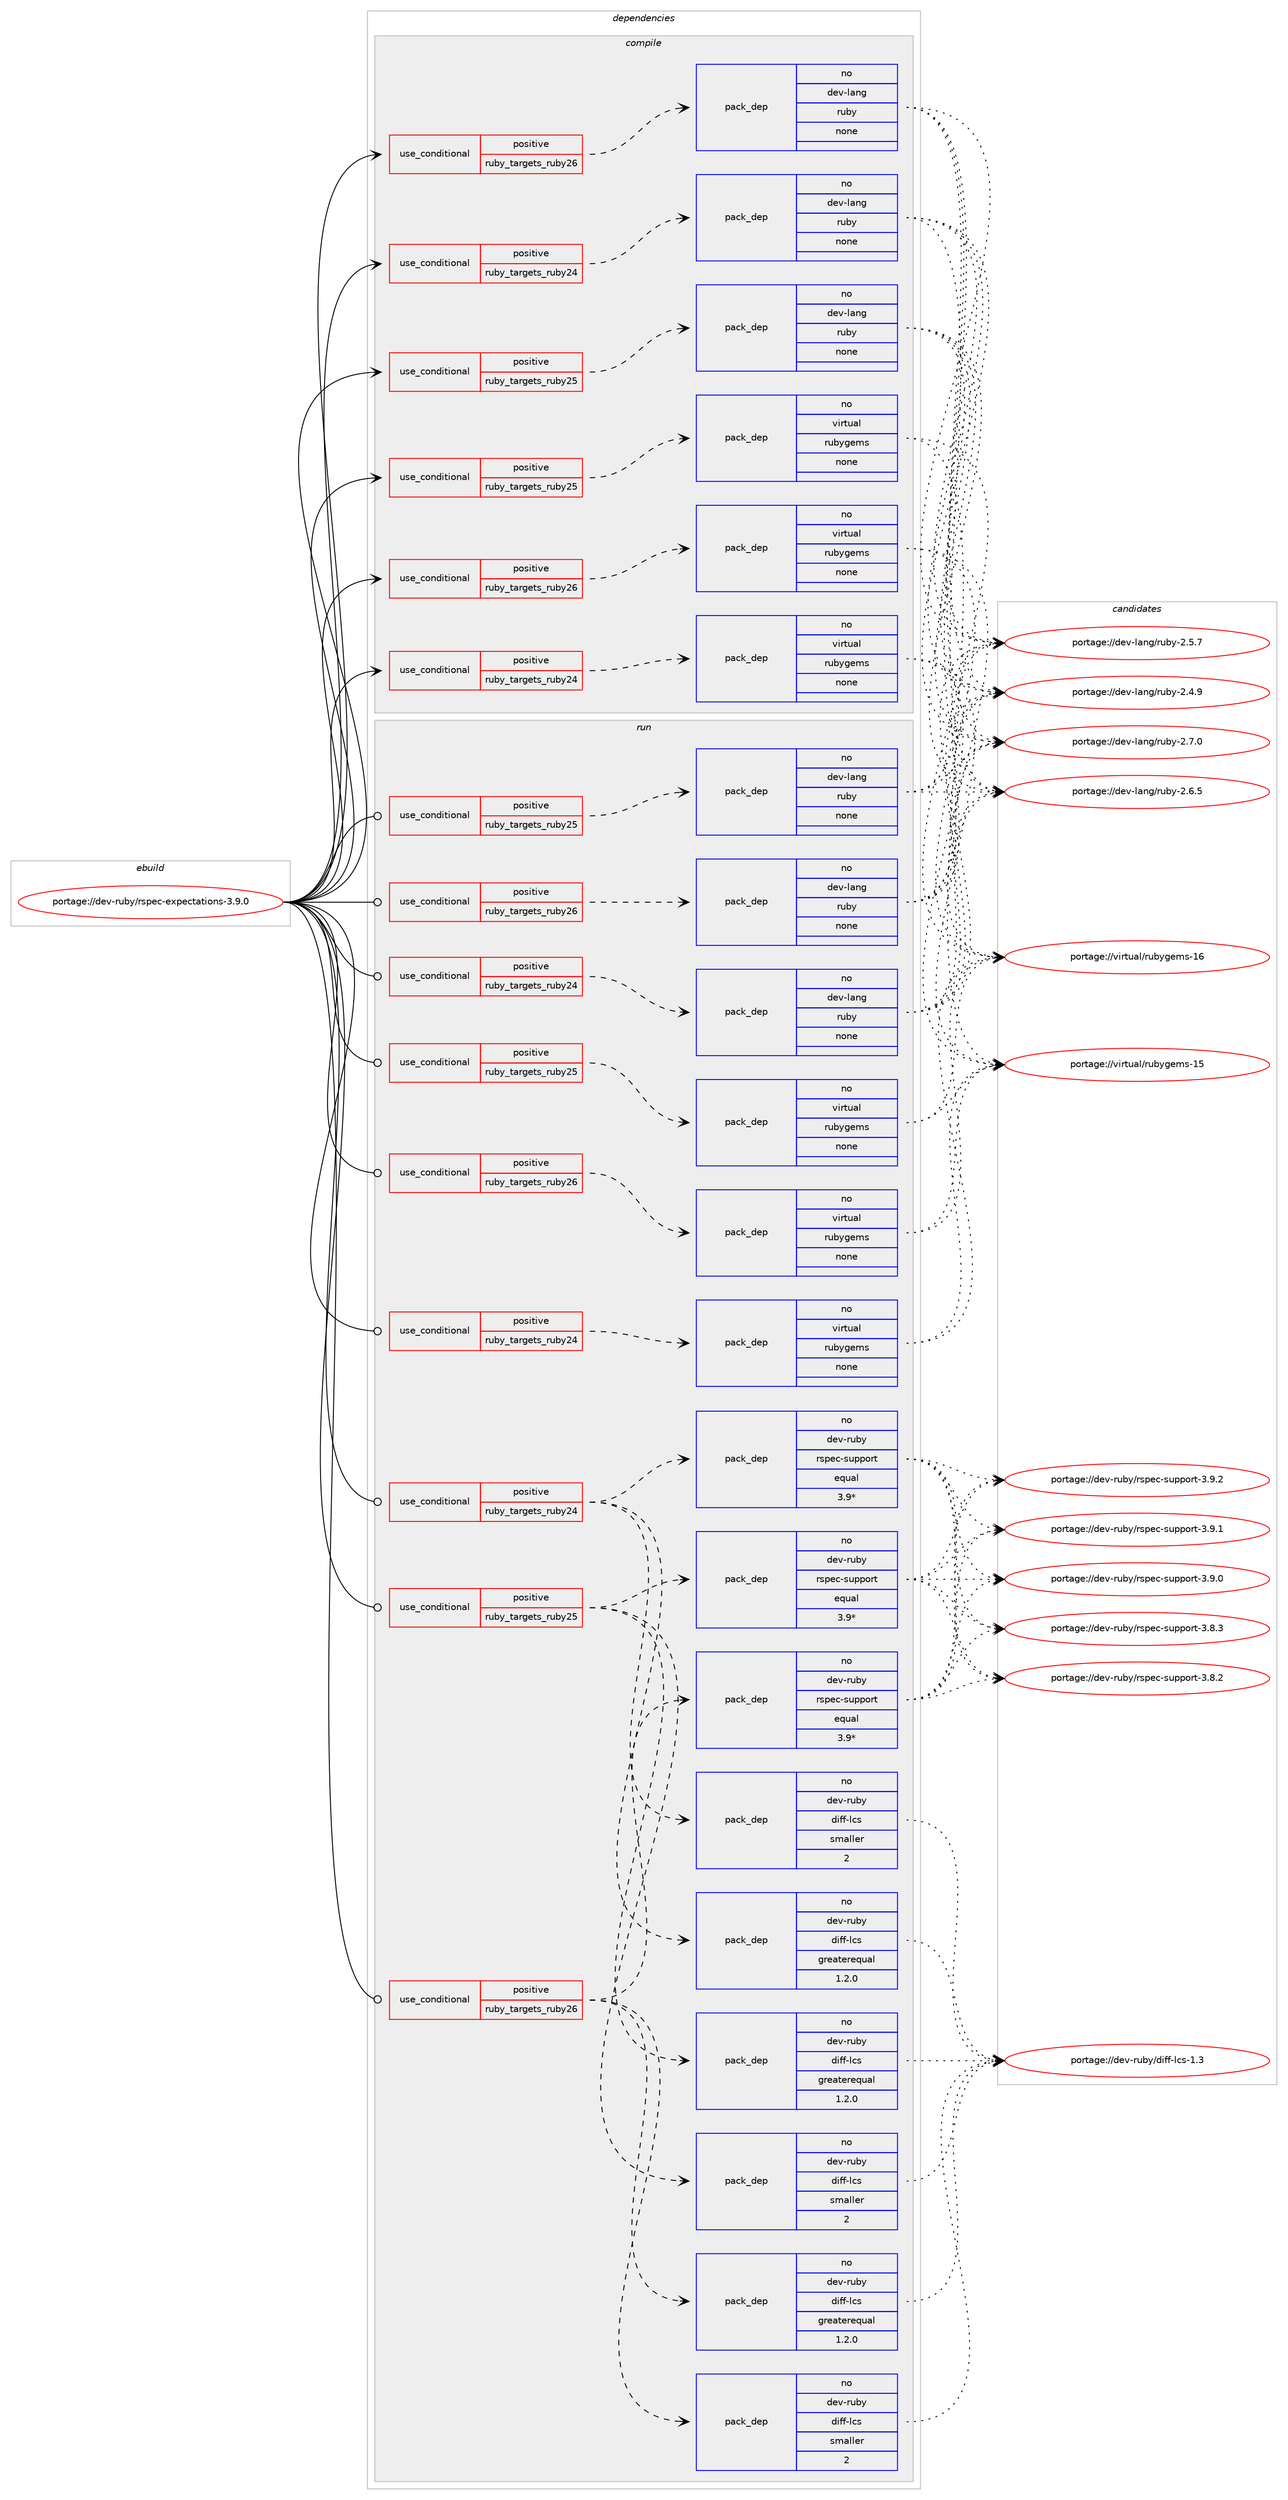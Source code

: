 digraph prolog {

# *************
# Graph options
# *************

newrank=true;
concentrate=true;
compound=true;
graph [rankdir=LR,fontname=Helvetica,fontsize=10,ranksep=1.5];#, ranksep=2.5, nodesep=0.2];
edge  [arrowhead=vee];
node  [fontname=Helvetica,fontsize=10];

# **********
# The ebuild
# **********

subgraph cluster_leftcol {
color=gray;
label=<<i>ebuild</i>>;
id [label="portage://dev-ruby/rspec-expectations-3.9.0", color=red, width=4, href="../dev-ruby/rspec-expectations-3.9.0.svg"];
}

# ****************
# The dependencies
# ****************

subgraph cluster_midcol {
color=gray;
label=<<i>dependencies</i>>;
subgraph cluster_compile {
fillcolor="#eeeeee";
style=filled;
label=<<i>compile</i>>;
subgraph cond73818 {
dependency329591 [label=<<TABLE BORDER="0" CELLBORDER="1" CELLSPACING="0" CELLPADDING="4"><TR><TD ROWSPAN="3" CELLPADDING="10">use_conditional</TD></TR><TR><TD>positive</TD></TR><TR><TD>ruby_targets_ruby24</TD></TR></TABLE>>, shape=none, color=red];
subgraph pack251026 {
dependency329592 [label=<<TABLE BORDER="0" CELLBORDER="1" CELLSPACING="0" CELLPADDING="4" WIDTH="220"><TR><TD ROWSPAN="6" CELLPADDING="30">pack_dep</TD></TR><TR><TD WIDTH="110">no</TD></TR><TR><TD>dev-lang</TD></TR><TR><TD>ruby</TD></TR><TR><TD>none</TD></TR><TR><TD></TD></TR></TABLE>>, shape=none, color=blue];
}
dependency329591:e -> dependency329592:w [weight=20,style="dashed",arrowhead="vee"];
}
id:e -> dependency329591:w [weight=20,style="solid",arrowhead="vee"];
subgraph cond73819 {
dependency329593 [label=<<TABLE BORDER="0" CELLBORDER="1" CELLSPACING="0" CELLPADDING="4"><TR><TD ROWSPAN="3" CELLPADDING="10">use_conditional</TD></TR><TR><TD>positive</TD></TR><TR><TD>ruby_targets_ruby24</TD></TR></TABLE>>, shape=none, color=red];
subgraph pack251027 {
dependency329594 [label=<<TABLE BORDER="0" CELLBORDER="1" CELLSPACING="0" CELLPADDING="4" WIDTH="220"><TR><TD ROWSPAN="6" CELLPADDING="30">pack_dep</TD></TR><TR><TD WIDTH="110">no</TD></TR><TR><TD>virtual</TD></TR><TR><TD>rubygems</TD></TR><TR><TD>none</TD></TR><TR><TD></TD></TR></TABLE>>, shape=none, color=blue];
}
dependency329593:e -> dependency329594:w [weight=20,style="dashed",arrowhead="vee"];
}
id:e -> dependency329593:w [weight=20,style="solid",arrowhead="vee"];
subgraph cond73820 {
dependency329595 [label=<<TABLE BORDER="0" CELLBORDER="1" CELLSPACING="0" CELLPADDING="4"><TR><TD ROWSPAN="3" CELLPADDING="10">use_conditional</TD></TR><TR><TD>positive</TD></TR><TR><TD>ruby_targets_ruby25</TD></TR></TABLE>>, shape=none, color=red];
subgraph pack251028 {
dependency329596 [label=<<TABLE BORDER="0" CELLBORDER="1" CELLSPACING="0" CELLPADDING="4" WIDTH="220"><TR><TD ROWSPAN="6" CELLPADDING="30">pack_dep</TD></TR><TR><TD WIDTH="110">no</TD></TR><TR><TD>dev-lang</TD></TR><TR><TD>ruby</TD></TR><TR><TD>none</TD></TR><TR><TD></TD></TR></TABLE>>, shape=none, color=blue];
}
dependency329595:e -> dependency329596:w [weight=20,style="dashed",arrowhead="vee"];
}
id:e -> dependency329595:w [weight=20,style="solid",arrowhead="vee"];
subgraph cond73821 {
dependency329597 [label=<<TABLE BORDER="0" CELLBORDER="1" CELLSPACING="0" CELLPADDING="4"><TR><TD ROWSPAN="3" CELLPADDING="10">use_conditional</TD></TR><TR><TD>positive</TD></TR><TR><TD>ruby_targets_ruby25</TD></TR></TABLE>>, shape=none, color=red];
subgraph pack251029 {
dependency329598 [label=<<TABLE BORDER="0" CELLBORDER="1" CELLSPACING="0" CELLPADDING="4" WIDTH="220"><TR><TD ROWSPAN="6" CELLPADDING="30">pack_dep</TD></TR><TR><TD WIDTH="110">no</TD></TR><TR><TD>virtual</TD></TR><TR><TD>rubygems</TD></TR><TR><TD>none</TD></TR><TR><TD></TD></TR></TABLE>>, shape=none, color=blue];
}
dependency329597:e -> dependency329598:w [weight=20,style="dashed",arrowhead="vee"];
}
id:e -> dependency329597:w [weight=20,style="solid",arrowhead="vee"];
subgraph cond73822 {
dependency329599 [label=<<TABLE BORDER="0" CELLBORDER="1" CELLSPACING="0" CELLPADDING="4"><TR><TD ROWSPAN="3" CELLPADDING="10">use_conditional</TD></TR><TR><TD>positive</TD></TR><TR><TD>ruby_targets_ruby26</TD></TR></TABLE>>, shape=none, color=red];
subgraph pack251030 {
dependency329600 [label=<<TABLE BORDER="0" CELLBORDER="1" CELLSPACING="0" CELLPADDING="4" WIDTH="220"><TR><TD ROWSPAN="6" CELLPADDING="30">pack_dep</TD></TR><TR><TD WIDTH="110">no</TD></TR><TR><TD>dev-lang</TD></TR><TR><TD>ruby</TD></TR><TR><TD>none</TD></TR><TR><TD></TD></TR></TABLE>>, shape=none, color=blue];
}
dependency329599:e -> dependency329600:w [weight=20,style="dashed",arrowhead="vee"];
}
id:e -> dependency329599:w [weight=20,style="solid",arrowhead="vee"];
subgraph cond73823 {
dependency329601 [label=<<TABLE BORDER="0" CELLBORDER="1" CELLSPACING="0" CELLPADDING="4"><TR><TD ROWSPAN="3" CELLPADDING="10">use_conditional</TD></TR><TR><TD>positive</TD></TR><TR><TD>ruby_targets_ruby26</TD></TR></TABLE>>, shape=none, color=red];
subgraph pack251031 {
dependency329602 [label=<<TABLE BORDER="0" CELLBORDER="1" CELLSPACING="0" CELLPADDING="4" WIDTH="220"><TR><TD ROWSPAN="6" CELLPADDING="30">pack_dep</TD></TR><TR><TD WIDTH="110">no</TD></TR><TR><TD>virtual</TD></TR><TR><TD>rubygems</TD></TR><TR><TD>none</TD></TR><TR><TD></TD></TR></TABLE>>, shape=none, color=blue];
}
dependency329601:e -> dependency329602:w [weight=20,style="dashed",arrowhead="vee"];
}
id:e -> dependency329601:w [weight=20,style="solid",arrowhead="vee"];
}
subgraph cluster_compileandrun {
fillcolor="#eeeeee";
style=filled;
label=<<i>compile and run</i>>;
}
subgraph cluster_run {
fillcolor="#eeeeee";
style=filled;
label=<<i>run</i>>;
subgraph cond73824 {
dependency329603 [label=<<TABLE BORDER="0" CELLBORDER="1" CELLSPACING="0" CELLPADDING="4"><TR><TD ROWSPAN="3" CELLPADDING="10">use_conditional</TD></TR><TR><TD>positive</TD></TR><TR><TD>ruby_targets_ruby24</TD></TR></TABLE>>, shape=none, color=red];
subgraph pack251032 {
dependency329604 [label=<<TABLE BORDER="0" CELLBORDER="1" CELLSPACING="0" CELLPADDING="4" WIDTH="220"><TR><TD ROWSPAN="6" CELLPADDING="30">pack_dep</TD></TR><TR><TD WIDTH="110">no</TD></TR><TR><TD>dev-lang</TD></TR><TR><TD>ruby</TD></TR><TR><TD>none</TD></TR><TR><TD></TD></TR></TABLE>>, shape=none, color=blue];
}
dependency329603:e -> dependency329604:w [weight=20,style="dashed",arrowhead="vee"];
}
id:e -> dependency329603:w [weight=20,style="solid",arrowhead="odot"];
subgraph cond73825 {
dependency329605 [label=<<TABLE BORDER="0" CELLBORDER="1" CELLSPACING="0" CELLPADDING="4"><TR><TD ROWSPAN="3" CELLPADDING="10">use_conditional</TD></TR><TR><TD>positive</TD></TR><TR><TD>ruby_targets_ruby24</TD></TR></TABLE>>, shape=none, color=red];
subgraph pack251033 {
dependency329606 [label=<<TABLE BORDER="0" CELLBORDER="1" CELLSPACING="0" CELLPADDING="4" WIDTH="220"><TR><TD ROWSPAN="6" CELLPADDING="30">pack_dep</TD></TR><TR><TD WIDTH="110">no</TD></TR><TR><TD>dev-ruby</TD></TR><TR><TD>diff-lcs</TD></TR><TR><TD>greaterequal</TD></TR><TR><TD>1.2.0</TD></TR></TABLE>>, shape=none, color=blue];
}
dependency329605:e -> dependency329606:w [weight=20,style="dashed",arrowhead="vee"];
subgraph pack251034 {
dependency329607 [label=<<TABLE BORDER="0" CELLBORDER="1" CELLSPACING="0" CELLPADDING="4" WIDTH="220"><TR><TD ROWSPAN="6" CELLPADDING="30">pack_dep</TD></TR><TR><TD WIDTH="110">no</TD></TR><TR><TD>dev-ruby</TD></TR><TR><TD>diff-lcs</TD></TR><TR><TD>smaller</TD></TR><TR><TD>2</TD></TR></TABLE>>, shape=none, color=blue];
}
dependency329605:e -> dependency329607:w [weight=20,style="dashed",arrowhead="vee"];
subgraph pack251035 {
dependency329608 [label=<<TABLE BORDER="0" CELLBORDER="1" CELLSPACING="0" CELLPADDING="4" WIDTH="220"><TR><TD ROWSPAN="6" CELLPADDING="30">pack_dep</TD></TR><TR><TD WIDTH="110">no</TD></TR><TR><TD>dev-ruby</TD></TR><TR><TD>rspec-support</TD></TR><TR><TD>equal</TD></TR><TR><TD>3.9*</TD></TR></TABLE>>, shape=none, color=blue];
}
dependency329605:e -> dependency329608:w [weight=20,style="dashed",arrowhead="vee"];
}
id:e -> dependency329605:w [weight=20,style="solid",arrowhead="odot"];
subgraph cond73826 {
dependency329609 [label=<<TABLE BORDER="0" CELLBORDER="1" CELLSPACING="0" CELLPADDING="4"><TR><TD ROWSPAN="3" CELLPADDING="10">use_conditional</TD></TR><TR><TD>positive</TD></TR><TR><TD>ruby_targets_ruby24</TD></TR></TABLE>>, shape=none, color=red];
subgraph pack251036 {
dependency329610 [label=<<TABLE BORDER="0" CELLBORDER="1" CELLSPACING="0" CELLPADDING="4" WIDTH="220"><TR><TD ROWSPAN="6" CELLPADDING="30">pack_dep</TD></TR><TR><TD WIDTH="110">no</TD></TR><TR><TD>virtual</TD></TR><TR><TD>rubygems</TD></TR><TR><TD>none</TD></TR><TR><TD></TD></TR></TABLE>>, shape=none, color=blue];
}
dependency329609:e -> dependency329610:w [weight=20,style="dashed",arrowhead="vee"];
}
id:e -> dependency329609:w [weight=20,style="solid",arrowhead="odot"];
subgraph cond73827 {
dependency329611 [label=<<TABLE BORDER="0" CELLBORDER="1" CELLSPACING="0" CELLPADDING="4"><TR><TD ROWSPAN="3" CELLPADDING="10">use_conditional</TD></TR><TR><TD>positive</TD></TR><TR><TD>ruby_targets_ruby25</TD></TR></TABLE>>, shape=none, color=red];
subgraph pack251037 {
dependency329612 [label=<<TABLE BORDER="0" CELLBORDER="1" CELLSPACING="0" CELLPADDING="4" WIDTH="220"><TR><TD ROWSPAN="6" CELLPADDING="30">pack_dep</TD></TR><TR><TD WIDTH="110">no</TD></TR><TR><TD>dev-lang</TD></TR><TR><TD>ruby</TD></TR><TR><TD>none</TD></TR><TR><TD></TD></TR></TABLE>>, shape=none, color=blue];
}
dependency329611:e -> dependency329612:w [weight=20,style="dashed",arrowhead="vee"];
}
id:e -> dependency329611:w [weight=20,style="solid",arrowhead="odot"];
subgraph cond73828 {
dependency329613 [label=<<TABLE BORDER="0" CELLBORDER="1" CELLSPACING="0" CELLPADDING="4"><TR><TD ROWSPAN="3" CELLPADDING="10">use_conditional</TD></TR><TR><TD>positive</TD></TR><TR><TD>ruby_targets_ruby25</TD></TR></TABLE>>, shape=none, color=red];
subgraph pack251038 {
dependency329614 [label=<<TABLE BORDER="0" CELLBORDER="1" CELLSPACING="0" CELLPADDING="4" WIDTH="220"><TR><TD ROWSPAN="6" CELLPADDING="30">pack_dep</TD></TR><TR><TD WIDTH="110">no</TD></TR><TR><TD>dev-ruby</TD></TR><TR><TD>diff-lcs</TD></TR><TR><TD>greaterequal</TD></TR><TR><TD>1.2.0</TD></TR></TABLE>>, shape=none, color=blue];
}
dependency329613:e -> dependency329614:w [weight=20,style="dashed",arrowhead="vee"];
subgraph pack251039 {
dependency329615 [label=<<TABLE BORDER="0" CELLBORDER="1" CELLSPACING="0" CELLPADDING="4" WIDTH="220"><TR><TD ROWSPAN="6" CELLPADDING="30">pack_dep</TD></TR><TR><TD WIDTH="110">no</TD></TR><TR><TD>dev-ruby</TD></TR><TR><TD>diff-lcs</TD></TR><TR><TD>smaller</TD></TR><TR><TD>2</TD></TR></TABLE>>, shape=none, color=blue];
}
dependency329613:e -> dependency329615:w [weight=20,style="dashed",arrowhead="vee"];
subgraph pack251040 {
dependency329616 [label=<<TABLE BORDER="0" CELLBORDER="1" CELLSPACING="0" CELLPADDING="4" WIDTH="220"><TR><TD ROWSPAN="6" CELLPADDING="30">pack_dep</TD></TR><TR><TD WIDTH="110">no</TD></TR><TR><TD>dev-ruby</TD></TR><TR><TD>rspec-support</TD></TR><TR><TD>equal</TD></TR><TR><TD>3.9*</TD></TR></TABLE>>, shape=none, color=blue];
}
dependency329613:e -> dependency329616:w [weight=20,style="dashed",arrowhead="vee"];
}
id:e -> dependency329613:w [weight=20,style="solid",arrowhead="odot"];
subgraph cond73829 {
dependency329617 [label=<<TABLE BORDER="0" CELLBORDER="1" CELLSPACING="0" CELLPADDING="4"><TR><TD ROWSPAN="3" CELLPADDING="10">use_conditional</TD></TR><TR><TD>positive</TD></TR><TR><TD>ruby_targets_ruby25</TD></TR></TABLE>>, shape=none, color=red];
subgraph pack251041 {
dependency329618 [label=<<TABLE BORDER="0" CELLBORDER="1" CELLSPACING="0" CELLPADDING="4" WIDTH="220"><TR><TD ROWSPAN="6" CELLPADDING="30">pack_dep</TD></TR><TR><TD WIDTH="110">no</TD></TR><TR><TD>virtual</TD></TR><TR><TD>rubygems</TD></TR><TR><TD>none</TD></TR><TR><TD></TD></TR></TABLE>>, shape=none, color=blue];
}
dependency329617:e -> dependency329618:w [weight=20,style="dashed",arrowhead="vee"];
}
id:e -> dependency329617:w [weight=20,style="solid",arrowhead="odot"];
subgraph cond73830 {
dependency329619 [label=<<TABLE BORDER="0" CELLBORDER="1" CELLSPACING="0" CELLPADDING="4"><TR><TD ROWSPAN="3" CELLPADDING="10">use_conditional</TD></TR><TR><TD>positive</TD></TR><TR><TD>ruby_targets_ruby26</TD></TR></TABLE>>, shape=none, color=red];
subgraph pack251042 {
dependency329620 [label=<<TABLE BORDER="0" CELLBORDER="1" CELLSPACING="0" CELLPADDING="4" WIDTH="220"><TR><TD ROWSPAN="6" CELLPADDING="30">pack_dep</TD></TR><TR><TD WIDTH="110">no</TD></TR><TR><TD>dev-lang</TD></TR><TR><TD>ruby</TD></TR><TR><TD>none</TD></TR><TR><TD></TD></TR></TABLE>>, shape=none, color=blue];
}
dependency329619:e -> dependency329620:w [weight=20,style="dashed",arrowhead="vee"];
}
id:e -> dependency329619:w [weight=20,style="solid",arrowhead="odot"];
subgraph cond73831 {
dependency329621 [label=<<TABLE BORDER="0" CELLBORDER="1" CELLSPACING="0" CELLPADDING="4"><TR><TD ROWSPAN="3" CELLPADDING="10">use_conditional</TD></TR><TR><TD>positive</TD></TR><TR><TD>ruby_targets_ruby26</TD></TR></TABLE>>, shape=none, color=red];
subgraph pack251043 {
dependency329622 [label=<<TABLE BORDER="0" CELLBORDER="1" CELLSPACING="0" CELLPADDING="4" WIDTH="220"><TR><TD ROWSPAN="6" CELLPADDING="30">pack_dep</TD></TR><TR><TD WIDTH="110">no</TD></TR><TR><TD>dev-ruby</TD></TR><TR><TD>diff-lcs</TD></TR><TR><TD>greaterequal</TD></TR><TR><TD>1.2.0</TD></TR></TABLE>>, shape=none, color=blue];
}
dependency329621:e -> dependency329622:w [weight=20,style="dashed",arrowhead="vee"];
subgraph pack251044 {
dependency329623 [label=<<TABLE BORDER="0" CELLBORDER="1" CELLSPACING="0" CELLPADDING="4" WIDTH="220"><TR><TD ROWSPAN="6" CELLPADDING="30">pack_dep</TD></TR><TR><TD WIDTH="110">no</TD></TR><TR><TD>dev-ruby</TD></TR><TR><TD>diff-lcs</TD></TR><TR><TD>smaller</TD></TR><TR><TD>2</TD></TR></TABLE>>, shape=none, color=blue];
}
dependency329621:e -> dependency329623:w [weight=20,style="dashed",arrowhead="vee"];
subgraph pack251045 {
dependency329624 [label=<<TABLE BORDER="0" CELLBORDER="1" CELLSPACING="0" CELLPADDING="4" WIDTH="220"><TR><TD ROWSPAN="6" CELLPADDING="30">pack_dep</TD></TR><TR><TD WIDTH="110">no</TD></TR><TR><TD>dev-ruby</TD></TR><TR><TD>rspec-support</TD></TR><TR><TD>equal</TD></TR><TR><TD>3.9*</TD></TR></TABLE>>, shape=none, color=blue];
}
dependency329621:e -> dependency329624:w [weight=20,style="dashed",arrowhead="vee"];
}
id:e -> dependency329621:w [weight=20,style="solid",arrowhead="odot"];
subgraph cond73832 {
dependency329625 [label=<<TABLE BORDER="0" CELLBORDER="1" CELLSPACING="0" CELLPADDING="4"><TR><TD ROWSPAN="3" CELLPADDING="10">use_conditional</TD></TR><TR><TD>positive</TD></TR><TR><TD>ruby_targets_ruby26</TD></TR></TABLE>>, shape=none, color=red];
subgraph pack251046 {
dependency329626 [label=<<TABLE BORDER="0" CELLBORDER="1" CELLSPACING="0" CELLPADDING="4" WIDTH="220"><TR><TD ROWSPAN="6" CELLPADDING="30">pack_dep</TD></TR><TR><TD WIDTH="110">no</TD></TR><TR><TD>virtual</TD></TR><TR><TD>rubygems</TD></TR><TR><TD>none</TD></TR><TR><TD></TD></TR></TABLE>>, shape=none, color=blue];
}
dependency329625:e -> dependency329626:w [weight=20,style="dashed",arrowhead="vee"];
}
id:e -> dependency329625:w [weight=20,style="solid",arrowhead="odot"];
}
}

# **************
# The candidates
# **************

subgraph cluster_choices {
rank=same;
color=gray;
label=<<i>candidates</i>>;

subgraph choice251026 {
color=black;
nodesep=1;
choice10010111845108971101034711411798121455046554648 [label="portage://dev-lang/ruby-2.7.0", color=red, width=4,href="../dev-lang/ruby-2.7.0.svg"];
choice10010111845108971101034711411798121455046544653 [label="portage://dev-lang/ruby-2.6.5", color=red, width=4,href="../dev-lang/ruby-2.6.5.svg"];
choice10010111845108971101034711411798121455046534655 [label="portage://dev-lang/ruby-2.5.7", color=red, width=4,href="../dev-lang/ruby-2.5.7.svg"];
choice10010111845108971101034711411798121455046524657 [label="portage://dev-lang/ruby-2.4.9", color=red, width=4,href="../dev-lang/ruby-2.4.9.svg"];
dependency329592:e -> choice10010111845108971101034711411798121455046554648:w [style=dotted,weight="100"];
dependency329592:e -> choice10010111845108971101034711411798121455046544653:w [style=dotted,weight="100"];
dependency329592:e -> choice10010111845108971101034711411798121455046534655:w [style=dotted,weight="100"];
dependency329592:e -> choice10010111845108971101034711411798121455046524657:w [style=dotted,weight="100"];
}
subgraph choice251027 {
color=black;
nodesep=1;
choice118105114116117971084711411798121103101109115454954 [label="portage://virtual/rubygems-16", color=red, width=4,href="../virtual/rubygems-16.svg"];
choice118105114116117971084711411798121103101109115454953 [label="portage://virtual/rubygems-15", color=red, width=4,href="../virtual/rubygems-15.svg"];
dependency329594:e -> choice118105114116117971084711411798121103101109115454954:w [style=dotted,weight="100"];
dependency329594:e -> choice118105114116117971084711411798121103101109115454953:w [style=dotted,weight="100"];
}
subgraph choice251028 {
color=black;
nodesep=1;
choice10010111845108971101034711411798121455046554648 [label="portage://dev-lang/ruby-2.7.0", color=red, width=4,href="../dev-lang/ruby-2.7.0.svg"];
choice10010111845108971101034711411798121455046544653 [label="portage://dev-lang/ruby-2.6.5", color=red, width=4,href="../dev-lang/ruby-2.6.5.svg"];
choice10010111845108971101034711411798121455046534655 [label="portage://dev-lang/ruby-2.5.7", color=red, width=4,href="../dev-lang/ruby-2.5.7.svg"];
choice10010111845108971101034711411798121455046524657 [label="portage://dev-lang/ruby-2.4.9", color=red, width=4,href="../dev-lang/ruby-2.4.9.svg"];
dependency329596:e -> choice10010111845108971101034711411798121455046554648:w [style=dotted,weight="100"];
dependency329596:e -> choice10010111845108971101034711411798121455046544653:w [style=dotted,weight="100"];
dependency329596:e -> choice10010111845108971101034711411798121455046534655:w [style=dotted,weight="100"];
dependency329596:e -> choice10010111845108971101034711411798121455046524657:w [style=dotted,weight="100"];
}
subgraph choice251029 {
color=black;
nodesep=1;
choice118105114116117971084711411798121103101109115454954 [label="portage://virtual/rubygems-16", color=red, width=4,href="../virtual/rubygems-16.svg"];
choice118105114116117971084711411798121103101109115454953 [label="portage://virtual/rubygems-15", color=red, width=4,href="../virtual/rubygems-15.svg"];
dependency329598:e -> choice118105114116117971084711411798121103101109115454954:w [style=dotted,weight="100"];
dependency329598:e -> choice118105114116117971084711411798121103101109115454953:w [style=dotted,weight="100"];
}
subgraph choice251030 {
color=black;
nodesep=1;
choice10010111845108971101034711411798121455046554648 [label="portage://dev-lang/ruby-2.7.0", color=red, width=4,href="../dev-lang/ruby-2.7.0.svg"];
choice10010111845108971101034711411798121455046544653 [label="portage://dev-lang/ruby-2.6.5", color=red, width=4,href="../dev-lang/ruby-2.6.5.svg"];
choice10010111845108971101034711411798121455046534655 [label="portage://dev-lang/ruby-2.5.7", color=red, width=4,href="../dev-lang/ruby-2.5.7.svg"];
choice10010111845108971101034711411798121455046524657 [label="portage://dev-lang/ruby-2.4.9", color=red, width=4,href="../dev-lang/ruby-2.4.9.svg"];
dependency329600:e -> choice10010111845108971101034711411798121455046554648:w [style=dotted,weight="100"];
dependency329600:e -> choice10010111845108971101034711411798121455046544653:w [style=dotted,weight="100"];
dependency329600:e -> choice10010111845108971101034711411798121455046534655:w [style=dotted,weight="100"];
dependency329600:e -> choice10010111845108971101034711411798121455046524657:w [style=dotted,weight="100"];
}
subgraph choice251031 {
color=black;
nodesep=1;
choice118105114116117971084711411798121103101109115454954 [label="portage://virtual/rubygems-16", color=red, width=4,href="../virtual/rubygems-16.svg"];
choice118105114116117971084711411798121103101109115454953 [label="portage://virtual/rubygems-15", color=red, width=4,href="../virtual/rubygems-15.svg"];
dependency329602:e -> choice118105114116117971084711411798121103101109115454954:w [style=dotted,weight="100"];
dependency329602:e -> choice118105114116117971084711411798121103101109115454953:w [style=dotted,weight="100"];
}
subgraph choice251032 {
color=black;
nodesep=1;
choice10010111845108971101034711411798121455046554648 [label="portage://dev-lang/ruby-2.7.0", color=red, width=4,href="../dev-lang/ruby-2.7.0.svg"];
choice10010111845108971101034711411798121455046544653 [label="portage://dev-lang/ruby-2.6.5", color=red, width=4,href="../dev-lang/ruby-2.6.5.svg"];
choice10010111845108971101034711411798121455046534655 [label="portage://dev-lang/ruby-2.5.7", color=red, width=4,href="../dev-lang/ruby-2.5.7.svg"];
choice10010111845108971101034711411798121455046524657 [label="portage://dev-lang/ruby-2.4.9", color=red, width=4,href="../dev-lang/ruby-2.4.9.svg"];
dependency329604:e -> choice10010111845108971101034711411798121455046554648:w [style=dotted,weight="100"];
dependency329604:e -> choice10010111845108971101034711411798121455046544653:w [style=dotted,weight="100"];
dependency329604:e -> choice10010111845108971101034711411798121455046534655:w [style=dotted,weight="100"];
dependency329604:e -> choice10010111845108971101034711411798121455046524657:w [style=dotted,weight="100"];
}
subgraph choice251033 {
color=black;
nodesep=1;
choice100101118451141179812147100105102102451089911545494651 [label="portage://dev-ruby/diff-lcs-1.3", color=red, width=4,href="../dev-ruby/diff-lcs-1.3.svg"];
dependency329606:e -> choice100101118451141179812147100105102102451089911545494651:w [style=dotted,weight="100"];
}
subgraph choice251034 {
color=black;
nodesep=1;
choice100101118451141179812147100105102102451089911545494651 [label="portage://dev-ruby/diff-lcs-1.3", color=red, width=4,href="../dev-ruby/diff-lcs-1.3.svg"];
dependency329607:e -> choice100101118451141179812147100105102102451089911545494651:w [style=dotted,weight="100"];
}
subgraph choice251035 {
color=black;
nodesep=1;
choice1001011184511411798121471141151121019945115117112112111114116455146574650 [label="portage://dev-ruby/rspec-support-3.9.2", color=red, width=4,href="../dev-ruby/rspec-support-3.9.2.svg"];
choice1001011184511411798121471141151121019945115117112112111114116455146574649 [label="portage://dev-ruby/rspec-support-3.9.1", color=red, width=4,href="../dev-ruby/rspec-support-3.9.1.svg"];
choice1001011184511411798121471141151121019945115117112112111114116455146574648 [label="portage://dev-ruby/rspec-support-3.9.0", color=red, width=4,href="../dev-ruby/rspec-support-3.9.0.svg"];
choice1001011184511411798121471141151121019945115117112112111114116455146564651 [label="portage://dev-ruby/rspec-support-3.8.3", color=red, width=4,href="../dev-ruby/rspec-support-3.8.3.svg"];
choice1001011184511411798121471141151121019945115117112112111114116455146564650 [label="portage://dev-ruby/rspec-support-3.8.2", color=red, width=4,href="../dev-ruby/rspec-support-3.8.2.svg"];
dependency329608:e -> choice1001011184511411798121471141151121019945115117112112111114116455146574650:w [style=dotted,weight="100"];
dependency329608:e -> choice1001011184511411798121471141151121019945115117112112111114116455146574649:w [style=dotted,weight="100"];
dependency329608:e -> choice1001011184511411798121471141151121019945115117112112111114116455146574648:w [style=dotted,weight="100"];
dependency329608:e -> choice1001011184511411798121471141151121019945115117112112111114116455146564651:w [style=dotted,weight="100"];
dependency329608:e -> choice1001011184511411798121471141151121019945115117112112111114116455146564650:w [style=dotted,weight="100"];
}
subgraph choice251036 {
color=black;
nodesep=1;
choice118105114116117971084711411798121103101109115454954 [label="portage://virtual/rubygems-16", color=red, width=4,href="../virtual/rubygems-16.svg"];
choice118105114116117971084711411798121103101109115454953 [label="portage://virtual/rubygems-15", color=red, width=4,href="../virtual/rubygems-15.svg"];
dependency329610:e -> choice118105114116117971084711411798121103101109115454954:w [style=dotted,weight="100"];
dependency329610:e -> choice118105114116117971084711411798121103101109115454953:w [style=dotted,weight="100"];
}
subgraph choice251037 {
color=black;
nodesep=1;
choice10010111845108971101034711411798121455046554648 [label="portage://dev-lang/ruby-2.7.0", color=red, width=4,href="../dev-lang/ruby-2.7.0.svg"];
choice10010111845108971101034711411798121455046544653 [label="portage://dev-lang/ruby-2.6.5", color=red, width=4,href="../dev-lang/ruby-2.6.5.svg"];
choice10010111845108971101034711411798121455046534655 [label="portage://dev-lang/ruby-2.5.7", color=red, width=4,href="../dev-lang/ruby-2.5.7.svg"];
choice10010111845108971101034711411798121455046524657 [label="portage://dev-lang/ruby-2.4.9", color=red, width=4,href="../dev-lang/ruby-2.4.9.svg"];
dependency329612:e -> choice10010111845108971101034711411798121455046554648:w [style=dotted,weight="100"];
dependency329612:e -> choice10010111845108971101034711411798121455046544653:w [style=dotted,weight="100"];
dependency329612:e -> choice10010111845108971101034711411798121455046534655:w [style=dotted,weight="100"];
dependency329612:e -> choice10010111845108971101034711411798121455046524657:w [style=dotted,weight="100"];
}
subgraph choice251038 {
color=black;
nodesep=1;
choice100101118451141179812147100105102102451089911545494651 [label="portage://dev-ruby/diff-lcs-1.3", color=red, width=4,href="../dev-ruby/diff-lcs-1.3.svg"];
dependency329614:e -> choice100101118451141179812147100105102102451089911545494651:w [style=dotted,weight="100"];
}
subgraph choice251039 {
color=black;
nodesep=1;
choice100101118451141179812147100105102102451089911545494651 [label="portage://dev-ruby/diff-lcs-1.3", color=red, width=4,href="../dev-ruby/diff-lcs-1.3.svg"];
dependency329615:e -> choice100101118451141179812147100105102102451089911545494651:w [style=dotted,weight="100"];
}
subgraph choice251040 {
color=black;
nodesep=1;
choice1001011184511411798121471141151121019945115117112112111114116455146574650 [label="portage://dev-ruby/rspec-support-3.9.2", color=red, width=4,href="../dev-ruby/rspec-support-3.9.2.svg"];
choice1001011184511411798121471141151121019945115117112112111114116455146574649 [label="portage://dev-ruby/rspec-support-3.9.1", color=red, width=4,href="../dev-ruby/rspec-support-3.9.1.svg"];
choice1001011184511411798121471141151121019945115117112112111114116455146574648 [label="portage://dev-ruby/rspec-support-3.9.0", color=red, width=4,href="../dev-ruby/rspec-support-3.9.0.svg"];
choice1001011184511411798121471141151121019945115117112112111114116455146564651 [label="portage://dev-ruby/rspec-support-3.8.3", color=red, width=4,href="../dev-ruby/rspec-support-3.8.3.svg"];
choice1001011184511411798121471141151121019945115117112112111114116455146564650 [label="portage://dev-ruby/rspec-support-3.8.2", color=red, width=4,href="../dev-ruby/rspec-support-3.8.2.svg"];
dependency329616:e -> choice1001011184511411798121471141151121019945115117112112111114116455146574650:w [style=dotted,weight="100"];
dependency329616:e -> choice1001011184511411798121471141151121019945115117112112111114116455146574649:w [style=dotted,weight="100"];
dependency329616:e -> choice1001011184511411798121471141151121019945115117112112111114116455146574648:w [style=dotted,weight="100"];
dependency329616:e -> choice1001011184511411798121471141151121019945115117112112111114116455146564651:w [style=dotted,weight="100"];
dependency329616:e -> choice1001011184511411798121471141151121019945115117112112111114116455146564650:w [style=dotted,weight="100"];
}
subgraph choice251041 {
color=black;
nodesep=1;
choice118105114116117971084711411798121103101109115454954 [label="portage://virtual/rubygems-16", color=red, width=4,href="../virtual/rubygems-16.svg"];
choice118105114116117971084711411798121103101109115454953 [label="portage://virtual/rubygems-15", color=red, width=4,href="../virtual/rubygems-15.svg"];
dependency329618:e -> choice118105114116117971084711411798121103101109115454954:w [style=dotted,weight="100"];
dependency329618:e -> choice118105114116117971084711411798121103101109115454953:w [style=dotted,weight="100"];
}
subgraph choice251042 {
color=black;
nodesep=1;
choice10010111845108971101034711411798121455046554648 [label="portage://dev-lang/ruby-2.7.0", color=red, width=4,href="../dev-lang/ruby-2.7.0.svg"];
choice10010111845108971101034711411798121455046544653 [label="portage://dev-lang/ruby-2.6.5", color=red, width=4,href="../dev-lang/ruby-2.6.5.svg"];
choice10010111845108971101034711411798121455046534655 [label="portage://dev-lang/ruby-2.5.7", color=red, width=4,href="../dev-lang/ruby-2.5.7.svg"];
choice10010111845108971101034711411798121455046524657 [label="portage://dev-lang/ruby-2.4.9", color=red, width=4,href="../dev-lang/ruby-2.4.9.svg"];
dependency329620:e -> choice10010111845108971101034711411798121455046554648:w [style=dotted,weight="100"];
dependency329620:e -> choice10010111845108971101034711411798121455046544653:w [style=dotted,weight="100"];
dependency329620:e -> choice10010111845108971101034711411798121455046534655:w [style=dotted,weight="100"];
dependency329620:e -> choice10010111845108971101034711411798121455046524657:w [style=dotted,weight="100"];
}
subgraph choice251043 {
color=black;
nodesep=1;
choice100101118451141179812147100105102102451089911545494651 [label="portage://dev-ruby/diff-lcs-1.3", color=red, width=4,href="../dev-ruby/diff-lcs-1.3.svg"];
dependency329622:e -> choice100101118451141179812147100105102102451089911545494651:w [style=dotted,weight="100"];
}
subgraph choice251044 {
color=black;
nodesep=1;
choice100101118451141179812147100105102102451089911545494651 [label="portage://dev-ruby/diff-lcs-1.3", color=red, width=4,href="../dev-ruby/diff-lcs-1.3.svg"];
dependency329623:e -> choice100101118451141179812147100105102102451089911545494651:w [style=dotted,weight="100"];
}
subgraph choice251045 {
color=black;
nodesep=1;
choice1001011184511411798121471141151121019945115117112112111114116455146574650 [label="portage://dev-ruby/rspec-support-3.9.2", color=red, width=4,href="../dev-ruby/rspec-support-3.9.2.svg"];
choice1001011184511411798121471141151121019945115117112112111114116455146574649 [label="portage://dev-ruby/rspec-support-3.9.1", color=red, width=4,href="../dev-ruby/rspec-support-3.9.1.svg"];
choice1001011184511411798121471141151121019945115117112112111114116455146574648 [label="portage://dev-ruby/rspec-support-3.9.0", color=red, width=4,href="../dev-ruby/rspec-support-3.9.0.svg"];
choice1001011184511411798121471141151121019945115117112112111114116455146564651 [label="portage://dev-ruby/rspec-support-3.8.3", color=red, width=4,href="../dev-ruby/rspec-support-3.8.3.svg"];
choice1001011184511411798121471141151121019945115117112112111114116455146564650 [label="portage://dev-ruby/rspec-support-3.8.2", color=red, width=4,href="../dev-ruby/rspec-support-3.8.2.svg"];
dependency329624:e -> choice1001011184511411798121471141151121019945115117112112111114116455146574650:w [style=dotted,weight="100"];
dependency329624:e -> choice1001011184511411798121471141151121019945115117112112111114116455146574649:w [style=dotted,weight="100"];
dependency329624:e -> choice1001011184511411798121471141151121019945115117112112111114116455146574648:w [style=dotted,weight="100"];
dependency329624:e -> choice1001011184511411798121471141151121019945115117112112111114116455146564651:w [style=dotted,weight="100"];
dependency329624:e -> choice1001011184511411798121471141151121019945115117112112111114116455146564650:w [style=dotted,weight="100"];
}
subgraph choice251046 {
color=black;
nodesep=1;
choice118105114116117971084711411798121103101109115454954 [label="portage://virtual/rubygems-16", color=red, width=4,href="../virtual/rubygems-16.svg"];
choice118105114116117971084711411798121103101109115454953 [label="portage://virtual/rubygems-15", color=red, width=4,href="../virtual/rubygems-15.svg"];
dependency329626:e -> choice118105114116117971084711411798121103101109115454954:w [style=dotted,weight="100"];
dependency329626:e -> choice118105114116117971084711411798121103101109115454953:w [style=dotted,weight="100"];
}
}

}
